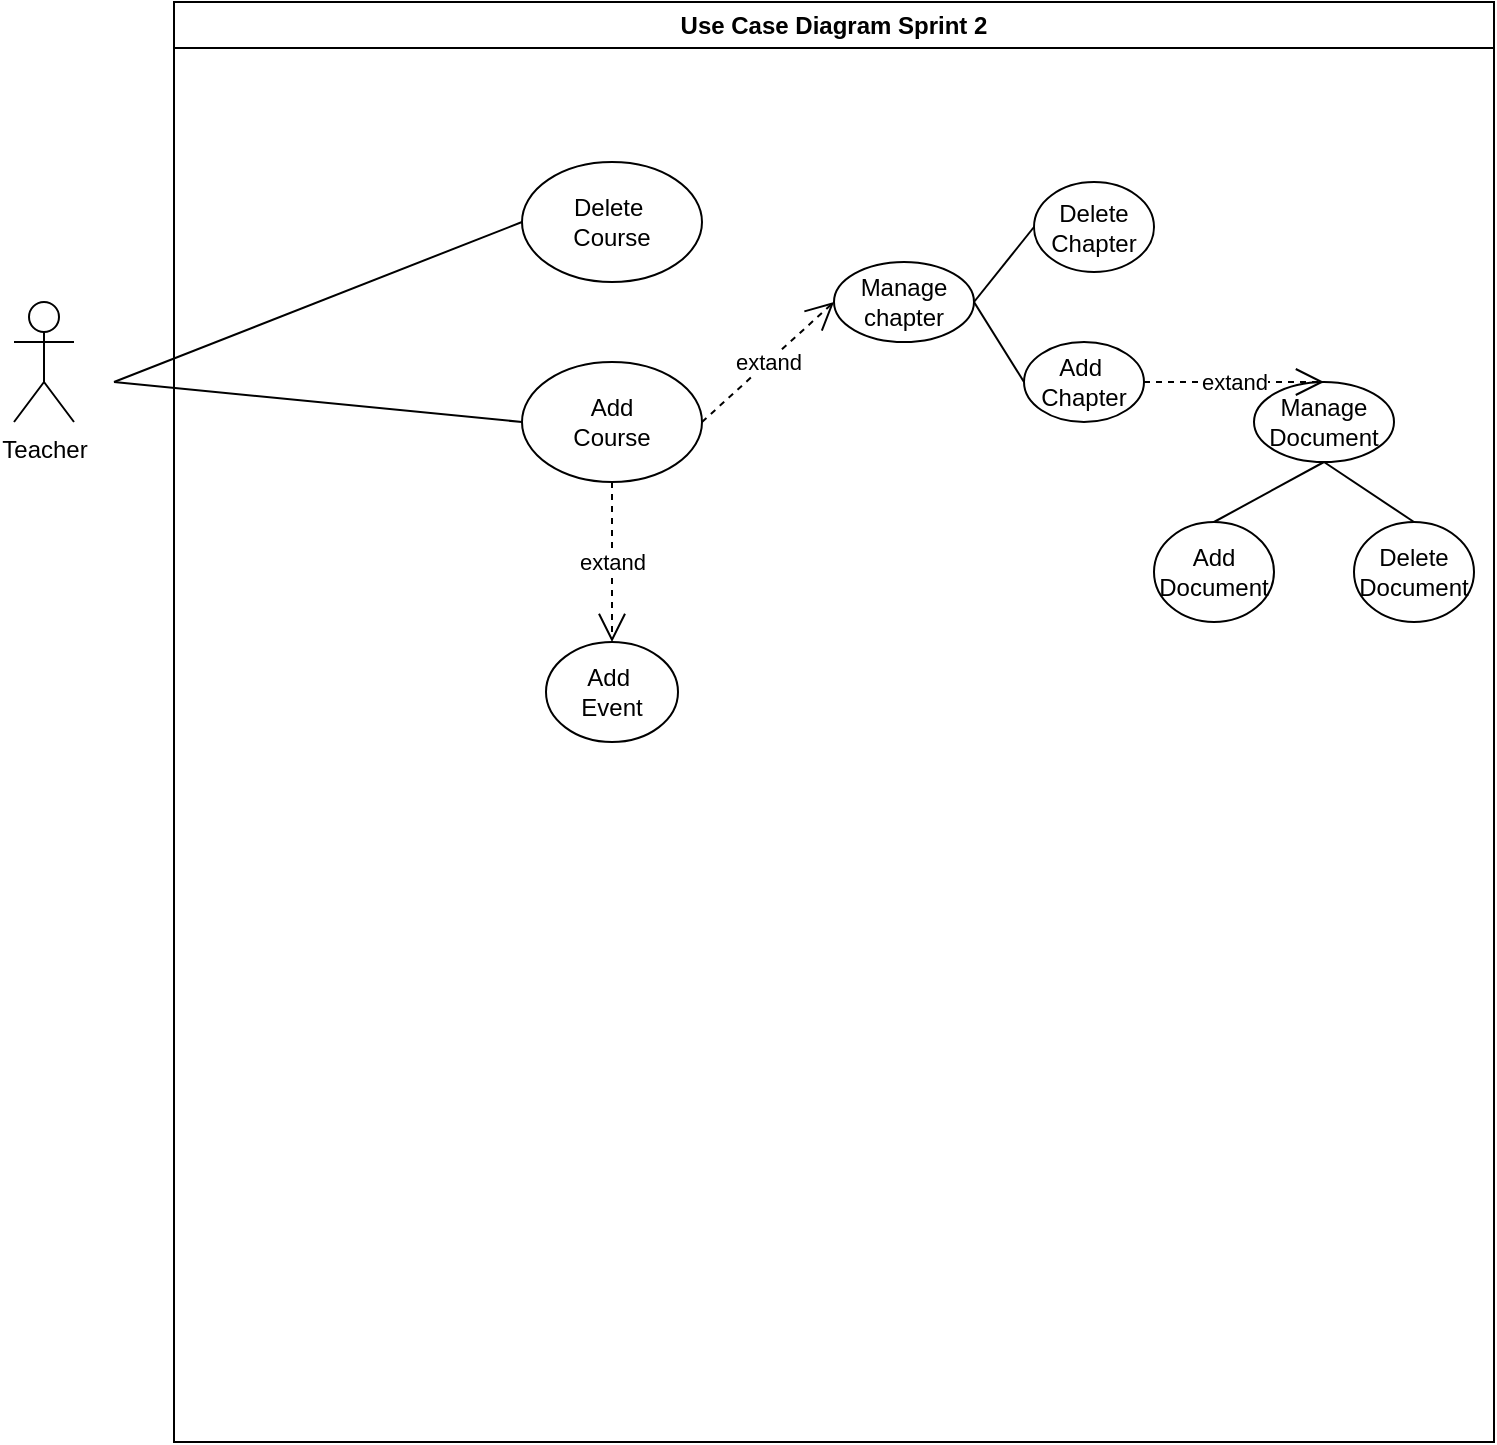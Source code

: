 <mxfile version="24.7.7">
  <diagram name="Page-1" id="F1wQqCoHAg0omqz1plP1">
    <mxGraphModel dx="908" dy="747" grid="1" gridSize="10" guides="1" tooltips="1" connect="1" arrows="1" fold="1" page="1" pageScale="1" pageWidth="827" pageHeight="1169" math="0" shadow="0">
      <root>
        <mxCell id="0" />
        <mxCell id="1" parent="0" />
        <mxCell id="Iox6b_TY22lwPFnm_6n7-1" value="Use Case Diagram Sprint 2" style="swimlane;whiteSpace=wrap;html=1;" vertex="1" parent="1">
          <mxGeometry x="130" y="90" width="660" height="720" as="geometry" />
        </mxCell>
        <mxCell id="Iox6b_TY22lwPFnm_6n7-2" value="Delete&amp;nbsp;&lt;div&gt;Course&lt;/div&gt;" style="ellipse;whiteSpace=wrap;html=1;" vertex="1" parent="Iox6b_TY22lwPFnm_6n7-1">
          <mxGeometry x="174" y="80" width="90" height="60" as="geometry" />
        </mxCell>
        <mxCell id="Iox6b_TY22lwPFnm_6n7-3" value="Add&lt;div&gt;Course&lt;/div&gt;" style="ellipse;whiteSpace=wrap;html=1;" vertex="1" parent="Iox6b_TY22lwPFnm_6n7-1">
          <mxGeometry x="174" y="180" width="90" height="60" as="geometry" />
        </mxCell>
        <mxCell id="Iox6b_TY22lwPFnm_6n7-4" value="Add&amp;nbsp;&lt;div&gt;Chapter&lt;/div&gt;" style="ellipse;whiteSpace=wrap;html=1;" vertex="1" parent="Iox6b_TY22lwPFnm_6n7-1">
          <mxGeometry x="425" y="170" width="60" height="40" as="geometry" />
        </mxCell>
        <mxCell id="Iox6b_TY22lwPFnm_6n7-5" value="&lt;div&gt;Manage&lt;/div&gt;&lt;div&gt;Document&lt;/div&gt;" style="ellipse;whiteSpace=wrap;html=1;" vertex="1" parent="Iox6b_TY22lwPFnm_6n7-1">
          <mxGeometry x="540" y="190" width="70" height="40" as="geometry" />
        </mxCell>
        <mxCell id="Iox6b_TY22lwPFnm_6n7-7" value="extand" style="endArrow=open;endSize=12;dashed=1;html=1;rounded=0;exitX=1;exitY=0.5;exitDx=0;exitDy=0;entryX=0.5;entryY=0;entryDx=0;entryDy=0;" edge="1" parent="Iox6b_TY22lwPFnm_6n7-1" source="Iox6b_TY22lwPFnm_6n7-4" target="Iox6b_TY22lwPFnm_6n7-5">
          <mxGeometry width="160" relative="1" as="geometry">
            <mxPoint x="420" y="220" as="sourcePoint" />
            <mxPoint x="486" y="220" as="targetPoint" />
          </mxGeometry>
        </mxCell>
        <mxCell id="Iox6b_TY22lwPFnm_6n7-8" value="Manage&lt;div&gt;chapter&lt;/div&gt;" style="ellipse;whiteSpace=wrap;html=1;" vertex="1" parent="Iox6b_TY22lwPFnm_6n7-1">
          <mxGeometry x="330" y="130" width="70" height="40" as="geometry" />
        </mxCell>
        <mxCell id="Iox6b_TY22lwPFnm_6n7-10" value="Delete&lt;div&gt;Chapter&lt;/div&gt;" style="ellipse;whiteSpace=wrap;html=1;" vertex="1" parent="Iox6b_TY22lwPFnm_6n7-1">
          <mxGeometry x="430" y="90" width="60" height="45" as="geometry" />
        </mxCell>
        <mxCell id="Iox6b_TY22lwPFnm_6n7-11" value="extand" style="endArrow=open;endSize=12;dashed=1;html=1;rounded=0;exitX=1;exitY=0.5;exitDx=0;exitDy=0;entryX=0;entryY=0.5;entryDx=0;entryDy=0;" edge="1" parent="Iox6b_TY22lwPFnm_6n7-1" source="Iox6b_TY22lwPFnm_6n7-3" target="Iox6b_TY22lwPFnm_6n7-8">
          <mxGeometry width="160" relative="1" as="geometry">
            <mxPoint x="380" y="200" as="sourcePoint" />
            <mxPoint x="390" y="270" as="targetPoint" />
          </mxGeometry>
        </mxCell>
        <mxCell id="Iox6b_TY22lwPFnm_6n7-12" value="" style="endArrow=none;html=1;rounded=0;exitX=1;exitY=0.5;exitDx=0;exitDy=0;entryX=0;entryY=0.5;entryDx=0;entryDy=0;" edge="1" parent="Iox6b_TY22lwPFnm_6n7-1" source="Iox6b_TY22lwPFnm_6n7-8" target="Iox6b_TY22lwPFnm_6n7-4">
          <mxGeometry width="50" height="50" relative="1" as="geometry">
            <mxPoint x="330" y="330" as="sourcePoint" />
            <mxPoint x="380" y="280" as="targetPoint" />
          </mxGeometry>
        </mxCell>
        <mxCell id="Iox6b_TY22lwPFnm_6n7-13" value="" style="endArrow=none;html=1;rounded=0;exitX=1;exitY=0.5;exitDx=0;exitDy=0;entryX=0;entryY=0.5;entryDx=0;entryDy=0;" edge="1" parent="Iox6b_TY22lwPFnm_6n7-1" source="Iox6b_TY22lwPFnm_6n7-8" target="Iox6b_TY22lwPFnm_6n7-10">
          <mxGeometry width="50" height="50" relative="1" as="geometry">
            <mxPoint x="350" y="250" as="sourcePoint" />
            <mxPoint x="400" y="200" as="targetPoint" />
          </mxGeometry>
        </mxCell>
        <mxCell id="Iox6b_TY22lwPFnm_6n7-14" value="Add&lt;div&gt;Document&lt;/div&gt;" style="ellipse;whiteSpace=wrap;html=1;" vertex="1" parent="Iox6b_TY22lwPFnm_6n7-1">
          <mxGeometry x="490" y="260" width="60" height="50" as="geometry" />
        </mxCell>
        <mxCell id="Iox6b_TY22lwPFnm_6n7-15" value="&lt;div&gt;Delete&lt;/div&gt;&lt;div&gt;Document&lt;/div&gt;" style="ellipse;whiteSpace=wrap;html=1;" vertex="1" parent="Iox6b_TY22lwPFnm_6n7-1">
          <mxGeometry x="590" y="260" width="60" height="50" as="geometry" />
        </mxCell>
        <mxCell id="Iox6b_TY22lwPFnm_6n7-16" value="" style="endArrow=none;html=1;rounded=0;entryX=0.5;entryY=1;entryDx=0;entryDy=0;exitX=0.5;exitY=0;exitDx=0;exitDy=0;" edge="1" parent="Iox6b_TY22lwPFnm_6n7-1" source="Iox6b_TY22lwPFnm_6n7-14" target="Iox6b_TY22lwPFnm_6n7-5">
          <mxGeometry width="50" height="50" relative="1" as="geometry">
            <mxPoint x="470" y="280" as="sourcePoint" />
            <mxPoint x="520" y="230" as="targetPoint" />
          </mxGeometry>
        </mxCell>
        <mxCell id="Iox6b_TY22lwPFnm_6n7-17" value="" style="endArrow=none;html=1;rounded=0;entryX=0.5;entryY=1;entryDx=0;entryDy=0;exitX=0.5;exitY=0;exitDx=0;exitDy=0;" edge="1" parent="Iox6b_TY22lwPFnm_6n7-1" source="Iox6b_TY22lwPFnm_6n7-15" target="Iox6b_TY22lwPFnm_6n7-5">
          <mxGeometry width="50" height="50" relative="1" as="geometry">
            <mxPoint x="550" y="360" as="sourcePoint" />
            <mxPoint x="600" y="310" as="targetPoint" />
          </mxGeometry>
        </mxCell>
        <mxCell id="Iox6b_TY22lwPFnm_6n7-19" value="Add&amp;nbsp;&lt;div&gt;Event&lt;/div&gt;" style="ellipse;whiteSpace=wrap;html=1;" vertex="1" parent="Iox6b_TY22lwPFnm_6n7-1">
          <mxGeometry x="186" y="320" width="66" height="50" as="geometry" />
        </mxCell>
        <mxCell id="Iox6b_TY22lwPFnm_6n7-18" value="extand" style="endArrow=open;endSize=12;dashed=1;html=1;rounded=0;exitX=0.5;exitY=1;exitDx=0;exitDy=0;entryX=0.5;entryY=0;entryDx=0;entryDy=0;" edge="1" parent="Iox6b_TY22lwPFnm_6n7-1" source="Iox6b_TY22lwPFnm_6n7-3" target="Iox6b_TY22lwPFnm_6n7-19">
          <mxGeometry width="160" relative="1" as="geometry">
            <mxPoint x="274" y="220" as="sourcePoint" />
            <mxPoint x="220" y="310" as="targetPoint" />
          </mxGeometry>
        </mxCell>
        <mxCell id="Iox6b_TY22lwPFnm_6n7-21" value="" style="endArrow=none;html=1;rounded=0;entryX=0;entryY=0.5;entryDx=0;entryDy=0;" edge="1" parent="Iox6b_TY22lwPFnm_6n7-1" target="Iox6b_TY22lwPFnm_6n7-2">
          <mxGeometry width="50" height="50" relative="1" as="geometry">
            <mxPoint x="-30" y="190" as="sourcePoint" />
            <mxPoint x="120" y="190" as="targetPoint" />
          </mxGeometry>
        </mxCell>
        <mxCell id="Iox6b_TY22lwPFnm_6n7-22" value="" style="endArrow=none;html=1;rounded=0;entryX=0;entryY=0.5;entryDx=0;entryDy=0;" edge="1" parent="Iox6b_TY22lwPFnm_6n7-1" target="Iox6b_TY22lwPFnm_6n7-3">
          <mxGeometry width="50" height="50" relative="1" as="geometry">
            <mxPoint x="-30" y="190" as="sourcePoint" />
            <mxPoint x="120" y="220" as="targetPoint" />
          </mxGeometry>
        </mxCell>
        <mxCell id="Iox6b_TY22lwPFnm_6n7-20" value="Teacher" style="shape=umlActor;verticalLabelPosition=bottom;verticalAlign=top;html=1;" vertex="1" parent="1">
          <mxGeometry x="50" y="240" width="30" height="60" as="geometry" />
        </mxCell>
      </root>
    </mxGraphModel>
  </diagram>
</mxfile>
